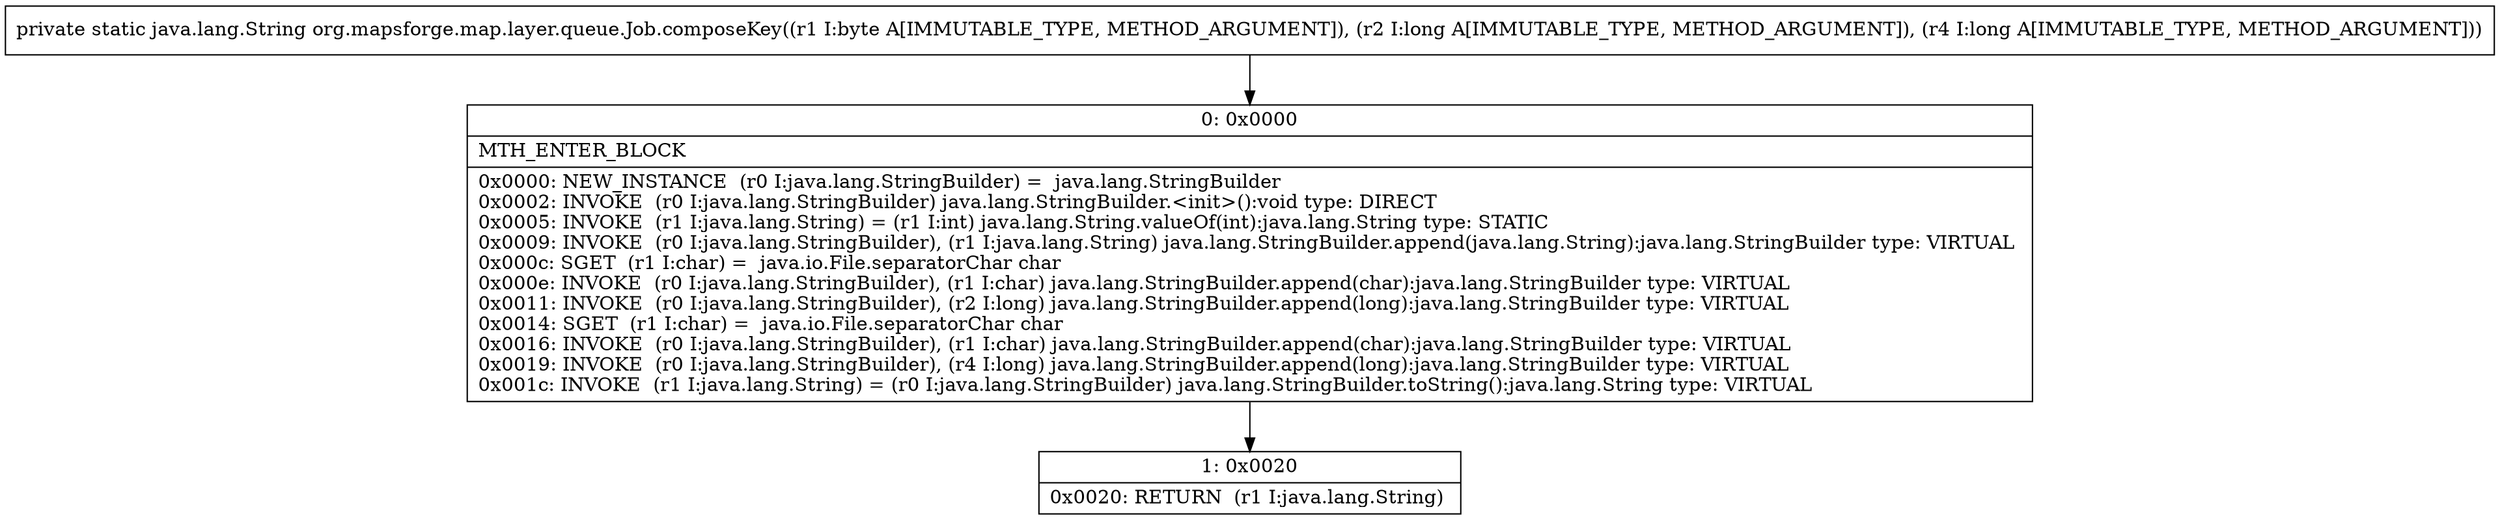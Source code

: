 digraph "CFG fororg.mapsforge.map.layer.queue.Job.composeKey(BJJ)Ljava\/lang\/String;" {
Node_0 [shape=record,label="{0\:\ 0x0000|MTH_ENTER_BLOCK\l|0x0000: NEW_INSTANCE  (r0 I:java.lang.StringBuilder) =  java.lang.StringBuilder \l0x0002: INVOKE  (r0 I:java.lang.StringBuilder) java.lang.StringBuilder.\<init\>():void type: DIRECT \l0x0005: INVOKE  (r1 I:java.lang.String) = (r1 I:int) java.lang.String.valueOf(int):java.lang.String type: STATIC \l0x0009: INVOKE  (r0 I:java.lang.StringBuilder), (r1 I:java.lang.String) java.lang.StringBuilder.append(java.lang.String):java.lang.StringBuilder type: VIRTUAL \l0x000c: SGET  (r1 I:char) =  java.io.File.separatorChar char \l0x000e: INVOKE  (r0 I:java.lang.StringBuilder), (r1 I:char) java.lang.StringBuilder.append(char):java.lang.StringBuilder type: VIRTUAL \l0x0011: INVOKE  (r0 I:java.lang.StringBuilder), (r2 I:long) java.lang.StringBuilder.append(long):java.lang.StringBuilder type: VIRTUAL \l0x0014: SGET  (r1 I:char) =  java.io.File.separatorChar char \l0x0016: INVOKE  (r0 I:java.lang.StringBuilder), (r1 I:char) java.lang.StringBuilder.append(char):java.lang.StringBuilder type: VIRTUAL \l0x0019: INVOKE  (r0 I:java.lang.StringBuilder), (r4 I:long) java.lang.StringBuilder.append(long):java.lang.StringBuilder type: VIRTUAL \l0x001c: INVOKE  (r1 I:java.lang.String) = (r0 I:java.lang.StringBuilder) java.lang.StringBuilder.toString():java.lang.String type: VIRTUAL \l}"];
Node_1 [shape=record,label="{1\:\ 0x0020|0x0020: RETURN  (r1 I:java.lang.String) \l}"];
MethodNode[shape=record,label="{private static java.lang.String org.mapsforge.map.layer.queue.Job.composeKey((r1 I:byte A[IMMUTABLE_TYPE, METHOD_ARGUMENT]), (r2 I:long A[IMMUTABLE_TYPE, METHOD_ARGUMENT]), (r4 I:long A[IMMUTABLE_TYPE, METHOD_ARGUMENT])) }"];
MethodNode -> Node_0;
Node_0 -> Node_1;
}

